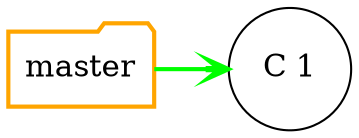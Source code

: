 digraph git_scenario_1 {
  splines=line
  rankdir="LR"
  bgcolor="transparent"

  /* Global Node/Edge config */
  edge[arrowhead=open]
  node[fontsize=15.0]

  /* Nodes representing the branches */
  node[style="bold", shape=folder, color=orange]
  master [group="master"]

  /* Nodes representing commit */
  node[style="",shape=circle, color=""]
  C_1[label="C 1", group="master"]

  edge[arrowhead=none, style="dashed",color=gray]
  /* Define master branch commits */
  master -> C_1 [arrowhead=open, color="green", style="bold"]
}
